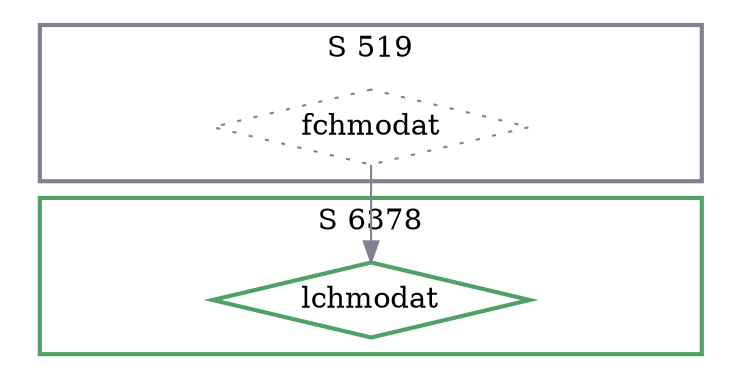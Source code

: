 digraph G {
  ratio=0.500000;
  "UV fchmodat (519)" [shape=diamond, label="fchmodat", color="#808090",
                       style=dotted];
  "UV lchmodat (6378)" [shape=diamond, label="lchmodat", color="#50A068",
                        style=bold];
  
  subgraph cluster_519 { label="S 519";
    color="#808090";
    style=bold;
    "UV fchmodat (519)"; };
  subgraph cluster_6378 { label="S 6378";
    color="#50A068";
    style=bold;
    "UV lchmodat (6378)"; };
  
  "UV fchmodat (519)" -> "UV lchmodat (6378)" [color="#808090"];
  
  }